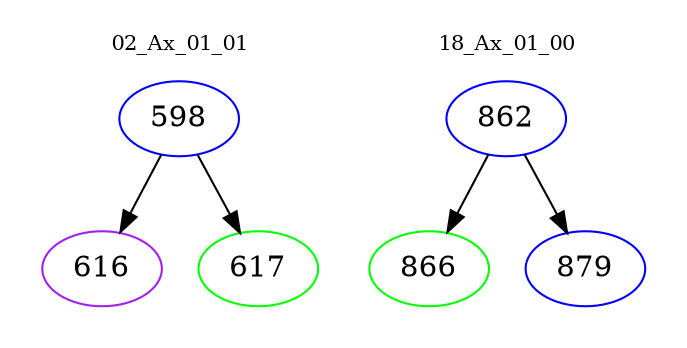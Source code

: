 digraph{
subgraph cluster_0 {
color = white
label = "02_Ax_01_01";
fontsize=10;
T0_598 [label="598", color="blue"]
T0_598 -> T0_616 [color="black"]
T0_616 [label="616", color="purple"]
T0_598 -> T0_617 [color="black"]
T0_617 [label="617", color="green"]
}
subgraph cluster_1 {
color = white
label = "18_Ax_01_00";
fontsize=10;
T1_862 [label="862", color="blue"]
T1_862 -> T1_866 [color="black"]
T1_866 [label="866", color="green"]
T1_862 -> T1_879 [color="black"]
T1_879 [label="879", color="blue"]
}
}
